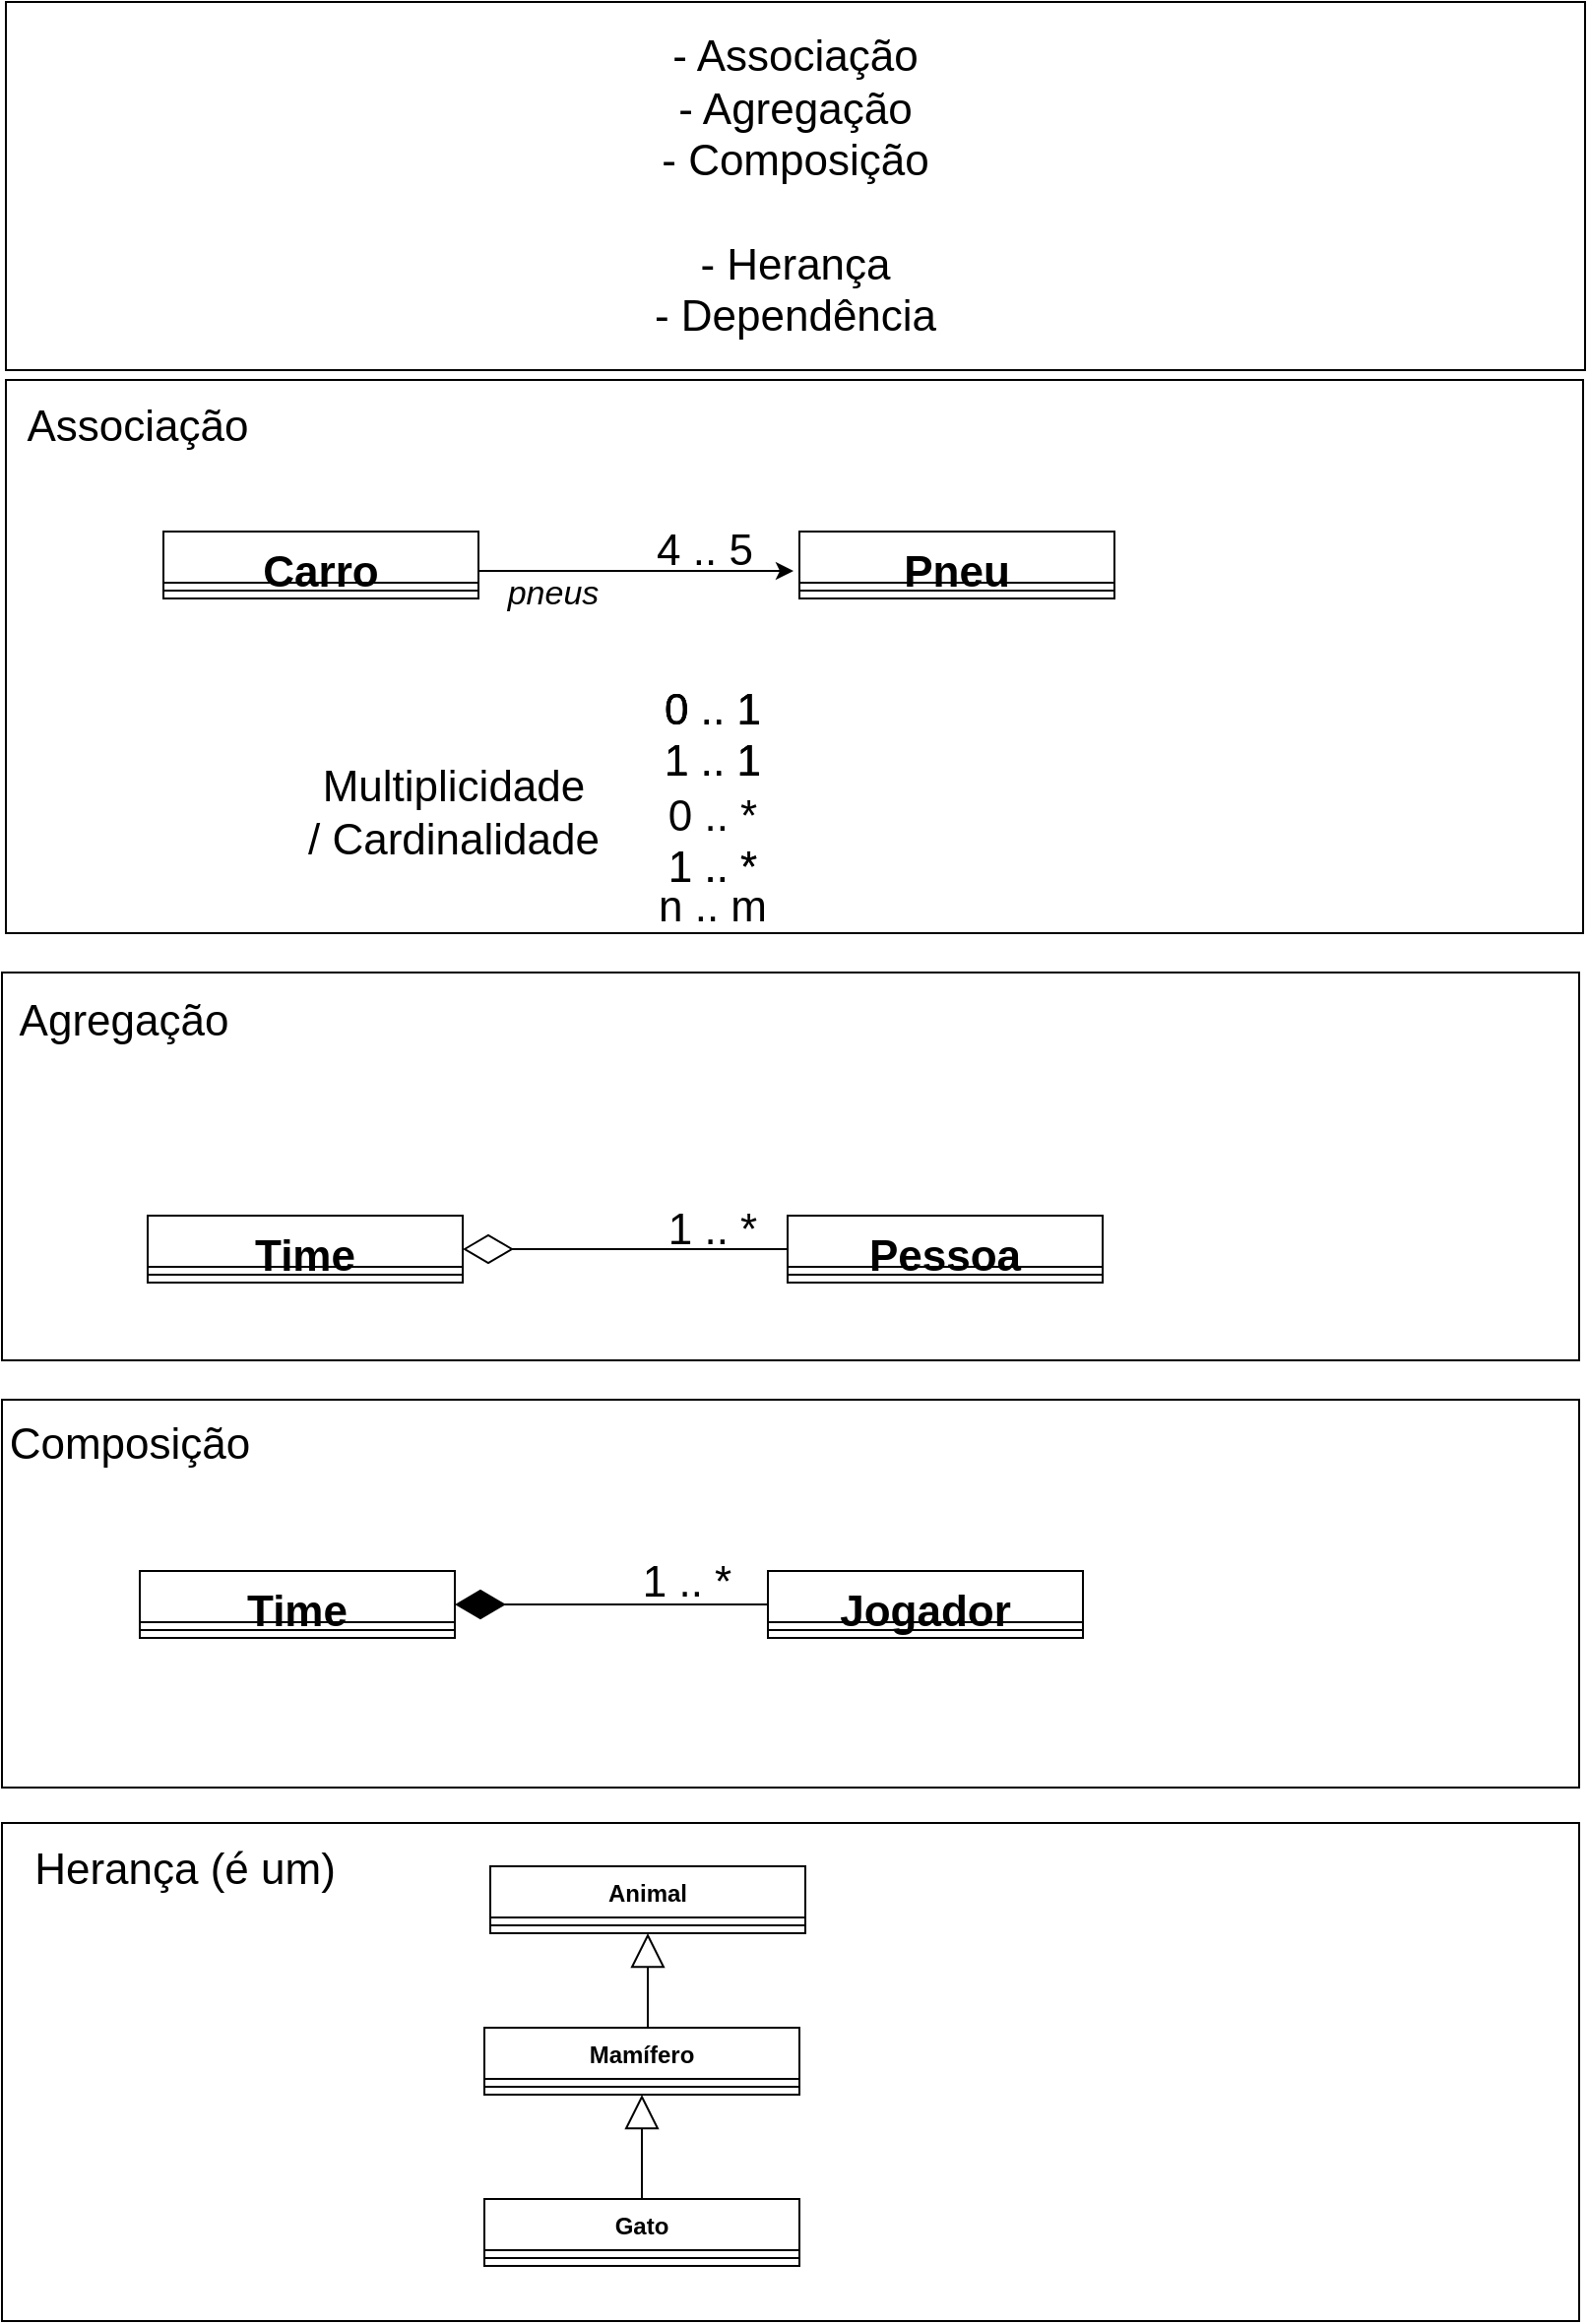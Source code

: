 <mxfile version="14.4.3" type="github">
  <diagram id="oidKAotuflDEEQi21nP8" name="Page-1">
    <mxGraphModel dx="841" dy="668" grid="0" gridSize="10" guides="1" tooltips="1" connect="1" arrows="1" fold="1" page="1" pageScale="1" pageWidth="827" pageHeight="1169" background="#ffffff" math="0" shadow="0">
      <root>
        <mxCell id="0" />
        <mxCell id="1" parent="0" />
        <mxCell id="biDsljLJ2qvcuqTwJUGm-1" value="- Associação&lt;br&gt;- Agregação&lt;br&gt;- Composição&lt;br&gt;&lt;br&gt;- Herança&lt;br&gt;- Dependência" style="rounded=0;whiteSpace=wrap;html=1;fontSize=22;" parent="1" vertex="1">
          <mxGeometry x="11" y="13" width="802" height="187" as="geometry" />
        </mxCell>
        <mxCell id="biDsljLJ2qvcuqTwJUGm-2" value="" style="rounded=0;whiteSpace=wrap;html=1;fontSize=22;" parent="1" vertex="1">
          <mxGeometry x="11" y="205" width="801" height="281" as="geometry" />
        </mxCell>
        <mxCell id="biDsljLJ2qvcuqTwJUGm-3" value="Associação" style="text;html=1;strokeColor=none;fillColor=none;align=center;verticalAlign=middle;whiteSpace=wrap;rounded=0;fontSize=22;" parent="1" vertex="1">
          <mxGeometry x="58" y="219" width="40" height="20" as="geometry" />
        </mxCell>
        <mxCell id="biDsljLJ2qvcuqTwJUGm-4" value="Carro" style="swimlane;fontStyle=1;align=center;verticalAlign=top;childLayout=stackLayout;horizontal=1;startSize=26;horizontalStack=0;resizeParent=1;resizeParentMax=0;resizeLast=0;collapsible=1;marginBottom=0;fontSize=22;" parent="1" vertex="1">
          <mxGeometry x="91" y="282" width="160" height="34" as="geometry" />
        </mxCell>
        <mxCell id="biDsljLJ2qvcuqTwJUGm-6" value="" style="line;strokeWidth=1;fillColor=none;align=left;verticalAlign=middle;spacingTop=-1;spacingLeft=3;spacingRight=3;rotatable=0;labelPosition=right;points=[];portConstraint=eastwest;" parent="biDsljLJ2qvcuqTwJUGm-4" vertex="1">
          <mxGeometry y="26" width="160" height="8" as="geometry" />
        </mxCell>
        <mxCell id="biDsljLJ2qvcuqTwJUGm-8" value="Pneu" style="swimlane;fontStyle=1;align=center;verticalAlign=top;childLayout=stackLayout;horizontal=1;startSize=26;horizontalStack=0;resizeParent=1;resizeParentMax=0;resizeLast=0;collapsible=1;marginBottom=0;fontSize=22;" parent="1" vertex="1">
          <mxGeometry x="414" y="282" width="160" height="34" as="geometry" />
        </mxCell>
        <mxCell id="biDsljLJ2qvcuqTwJUGm-10" value="" style="line;strokeWidth=1;fillColor=none;align=left;verticalAlign=middle;spacingTop=-1;spacingLeft=3;spacingRight=3;rotatable=0;labelPosition=right;points=[];portConstraint=eastwest;" parent="biDsljLJ2qvcuqTwJUGm-8" vertex="1">
          <mxGeometry y="26" width="160" height="8" as="geometry" />
        </mxCell>
        <mxCell id="biDsljLJ2qvcuqTwJUGm-12" value="" style="endArrow=classic;html=1;edgeStyle=orthogonalEdgeStyle;fontSize=22;endFill=1;" parent="1" edge="1">
          <mxGeometry relative="1" as="geometry">
            <mxPoint x="251" y="302" as="sourcePoint" />
            <mxPoint x="411" y="302" as="targetPoint" />
          </mxGeometry>
        </mxCell>
        <mxCell id="biDsljLJ2qvcuqTwJUGm-15" value="4 .. 5" style="text;html=1;strokeColor=none;fillColor=none;align=center;verticalAlign=middle;whiteSpace=wrap;rounded=0;fontSize=22;" parent="1" vertex="1">
          <mxGeometry x="328" y="282" width="76" height="20" as="geometry" />
        </mxCell>
        <mxCell id="biDsljLJ2qvcuqTwJUGm-16" value="0 .. *" style="text;html=1;strokeColor=none;fillColor=none;align=center;verticalAlign=middle;whiteSpace=wrap;rounded=0;fontSize=22;" parent="1" vertex="1">
          <mxGeometry x="332" y="417" width="76" height="20" as="geometry" />
        </mxCell>
        <mxCell id="biDsljLJ2qvcuqTwJUGm-17" value="1 .. 1" style="text;html=1;strokeColor=none;fillColor=none;align=center;verticalAlign=middle;whiteSpace=wrap;rounded=0;fontSize=22;" parent="1" vertex="1">
          <mxGeometry x="332" y="389" width="76" height="20" as="geometry" />
        </mxCell>
        <mxCell id="biDsljLJ2qvcuqTwJUGm-18" value="0 .. 1" style="text;html=1;strokeColor=none;fillColor=none;align=center;verticalAlign=middle;whiteSpace=wrap;rounded=0;fontSize=22;" parent="1" vertex="1">
          <mxGeometry x="332" y="363" width="76" height="20" as="geometry" />
        </mxCell>
        <mxCell id="biDsljLJ2qvcuqTwJUGm-19" value="1 .. *" style="text;html=1;strokeColor=none;fillColor=none;align=center;verticalAlign=middle;whiteSpace=wrap;rounded=0;fontSize=22;" parent="1" vertex="1">
          <mxGeometry x="332" y="443" width="76" height="20" as="geometry" />
        </mxCell>
        <mxCell id="biDsljLJ2qvcuqTwJUGm-20" value="n .. m" style="text;html=1;strokeColor=none;fillColor=none;align=center;verticalAlign=middle;whiteSpace=wrap;rounded=0;fontSize=22;" parent="1" vertex="1">
          <mxGeometry x="332" y="463" width="76" height="20" as="geometry" />
        </mxCell>
        <mxCell id="biDsljLJ2qvcuqTwJUGm-22" value="Multiplicidade&lt;br&gt;/ Cardinalidade" style="text;html=1;strokeColor=none;fillColor=none;align=center;verticalAlign=middle;whiteSpace=wrap;rounded=0;fontSize=22;" parent="1" vertex="1">
          <mxGeometry x="149" y="396" width="179" height="57" as="geometry" />
        </mxCell>
        <mxCell id="biDsljLJ2qvcuqTwJUGm-23" value="0 .. 1" style="text;html=1;strokeColor=none;fillColor=none;align=center;verticalAlign=middle;whiteSpace=wrap;rounded=0;fontSize=22;" parent="1" vertex="1">
          <mxGeometry x="332" y="363" width="76" height="20" as="geometry" />
        </mxCell>
        <mxCell id="biDsljLJ2qvcuqTwJUGm-24" value="1 .. 1" style="text;html=1;strokeColor=none;fillColor=none;align=center;verticalAlign=middle;whiteSpace=wrap;rounded=0;fontSize=22;" parent="1" vertex="1">
          <mxGeometry x="332" y="389" width="76" height="20" as="geometry" />
        </mxCell>
        <mxCell id="biDsljLJ2qvcuqTwJUGm-25" value="0 .. 1" style="text;html=1;strokeColor=none;fillColor=none;align=center;verticalAlign=middle;whiteSpace=wrap;rounded=0;fontSize=22;" parent="1" vertex="1">
          <mxGeometry x="332" y="363" width="76" height="20" as="geometry" />
        </mxCell>
        <mxCell id="biDsljLJ2qvcuqTwJUGm-26" value="1 .. 1" style="text;html=1;strokeColor=none;fillColor=none;align=center;verticalAlign=middle;whiteSpace=wrap;rounded=0;fontSize=22;" parent="1" vertex="1">
          <mxGeometry x="332" y="389" width="76" height="20" as="geometry" />
        </mxCell>
        <mxCell id="biDsljLJ2qvcuqTwJUGm-27" value="1 .. *" style="text;html=1;strokeColor=none;fillColor=none;align=center;verticalAlign=middle;whiteSpace=wrap;rounded=0;fontSize=22;" parent="1" vertex="1">
          <mxGeometry x="332" y="443" width="76" height="20" as="geometry" />
        </mxCell>
        <mxCell id="biDsljLJ2qvcuqTwJUGm-28" value="" style="rounded=0;whiteSpace=wrap;html=1;fontSize=22;" parent="1" vertex="1">
          <mxGeometry x="9" y="506" width="801" height="197" as="geometry" />
        </mxCell>
        <mxCell id="biDsljLJ2qvcuqTwJUGm-29" value="Agregação" style="text;html=1;strokeColor=none;fillColor=none;align=center;verticalAlign=middle;whiteSpace=wrap;rounded=0;fontSize=22;" parent="1" vertex="1">
          <mxGeometry x="51" y="521" width="40" height="20" as="geometry" />
        </mxCell>
        <mxCell id="biDsljLJ2qvcuqTwJUGm-38" style="edgeStyle=orthogonalEdgeStyle;rounded=0;orthogonalLoop=1;jettySize=auto;html=1;exitX=0;exitY=0.5;exitDx=0;exitDy=0;endArrow=diamondThin;endFill=0;fontSize=22;entryX=1;entryY=0.5;entryDx=0;entryDy=0;endSize=23;" parent="1" source="biDsljLJ2qvcuqTwJUGm-30" target="biDsljLJ2qvcuqTwJUGm-34" edge="1">
          <mxGeometry relative="1" as="geometry" />
        </mxCell>
        <mxCell id="biDsljLJ2qvcuqTwJUGm-30" value="Pessoa" style="swimlane;fontStyle=1;align=center;verticalAlign=top;childLayout=stackLayout;horizontal=1;startSize=26;horizontalStack=0;resizeParent=1;resizeParentMax=0;resizeLast=0;collapsible=1;marginBottom=0;fontSize=22;" parent="1" vertex="1">
          <mxGeometry x="408" y="629.5" width="160" height="34" as="geometry" />
        </mxCell>
        <mxCell id="biDsljLJ2qvcuqTwJUGm-32" value="" style="line;strokeWidth=1;fillColor=none;align=left;verticalAlign=middle;spacingTop=-1;spacingLeft=3;spacingRight=3;rotatable=0;labelPosition=right;points=[];portConstraint=eastwest;" parent="biDsljLJ2qvcuqTwJUGm-30" vertex="1">
          <mxGeometry y="26" width="160" height="8" as="geometry" />
        </mxCell>
        <mxCell id="biDsljLJ2qvcuqTwJUGm-34" value="Time" style="swimlane;fontStyle=1;align=center;verticalAlign=top;childLayout=stackLayout;horizontal=1;startSize=26;horizontalStack=0;resizeParent=1;resizeParentMax=0;resizeLast=0;collapsible=1;marginBottom=0;fontSize=22;" parent="1" vertex="1">
          <mxGeometry x="83" y="629.5" width="160" height="34" as="geometry" />
        </mxCell>
        <mxCell id="biDsljLJ2qvcuqTwJUGm-36" value="" style="line;strokeWidth=1;fillColor=none;align=left;verticalAlign=middle;spacingTop=-1;spacingLeft=3;spacingRight=3;rotatable=0;labelPosition=right;points=[];portConstraint=eastwest;" parent="biDsljLJ2qvcuqTwJUGm-34" vertex="1">
          <mxGeometry y="26" width="160" height="8" as="geometry" />
        </mxCell>
        <mxCell id="biDsljLJ2qvcuqTwJUGm-39" value="1 .. *" style="text;html=1;strokeColor=none;fillColor=none;align=center;verticalAlign=middle;whiteSpace=wrap;rounded=0;fontSize=22;" parent="1" vertex="1">
          <mxGeometry x="332" y="627" width="76" height="20" as="geometry" />
        </mxCell>
        <mxCell id="biDsljLJ2qvcuqTwJUGm-40" value="" style="rounded=0;whiteSpace=wrap;html=1;fontSize=22;" parent="1" vertex="1">
          <mxGeometry x="9" y="723" width="801" height="197" as="geometry" />
        </mxCell>
        <mxCell id="biDsljLJ2qvcuqTwJUGm-41" value="Composição" style="text;html=1;strokeColor=none;fillColor=none;align=center;verticalAlign=middle;whiteSpace=wrap;rounded=0;fontSize=22;" parent="1" vertex="1">
          <mxGeometry x="54" y="736" width="40" height="20" as="geometry" />
        </mxCell>
        <mxCell id="biDsljLJ2qvcuqTwJUGm-42" value="Time" style="swimlane;fontStyle=1;align=center;verticalAlign=top;childLayout=stackLayout;horizontal=1;startSize=26;horizontalStack=0;resizeParent=1;resizeParentMax=0;resizeLast=0;collapsible=1;marginBottom=0;fontSize=22;" parent="1" vertex="1">
          <mxGeometry x="79" y="810" width="160" height="34" as="geometry" />
        </mxCell>
        <mxCell id="biDsljLJ2qvcuqTwJUGm-43" value="" style="line;strokeWidth=1;fillColor=none;align=left;verticalAlign=middle;spacingTop=-1;spacingLeft=3;spacingRight=3;rotatable=0;labelPosition=right;points=[];portConstraint=eastwest;" parent="biDsljLJ2qvcuqTwJUGm-42" vertex="1">
          <mxGeometry y="26" width="160" height="8" as="geometry" />
        </mxCell>
        <mxCell id="biDsljLJ2qvcuqTwJUGm-46" style="edgeStyle=orthogonalEdgeStyle;rounded=0;orthogonalLoop=1;jettySize=auto;html=1;exitX=0;exitY=0.5;exitDx=0;exitDy=0;entryX=1;entryY=0.5;entryDx=0;entryDy=0;endArrow=diamondThin;endFill=1;endSize=23;fontSize=22;" parent="1" source="biDsljLJ2qvcuqTwJUGm-44" target="biDsljLJ2qvcuqTwJUGm-42" edge="1">
          <mxGeometry relative="1" as="geometry" />
        </mxCell>
        <mxCell id="biDsljLJ2qvcuqTwJUGm-44" value="Jogador" style="swimlane;fontStyle=1;align=center;verticalAlign=top;childLayout=stackLayout;horizontal=1;startSize=26;horizontalStack=0;resizeParent=1;resizeParentMax=0;resizeLast=0;collapsible=1;marginBottom=0;fontSize=22;" parent="1" vertex="1">
          <mxGeometry x="398" y="810" width="160" height="34" as="geometry" />
        </mxCell>
        <mxCell id="biDsljLJ2qvcuqTwJUGm-45" value="" style="line;strokeWidth=1;fillColor=none;align=left;verticalAlign=middle;spacingTop=-1;spacingLeft=3;spacingRight=3;rotatable=0;labelPosition=right;points=[];portConstraint=eastwest;" parent="biDsljLJ2qvcuqTwJUGm-44" vertex="1">
          <mxGeometry y="26" width="160" height="8" as="geometry" />
        </mxCell>
        <mxCell id="biDsljLJ2qvcuqTwJUGm-47" value="1 .. *" style="text;html=1;strokeColor=none;fillColor=none;align=center;verticalAlign=middle;whiteSpace=wrap;rounded=0;fontSize=22;" parent="1" vertex="1">
          <mxGeometry x="319" y="806" width="76" height="20" as="geometry" />
        </mxCell>
        <mxCell id="biDsljLJ2qvcuqTwJUGm-48" value="&lt;i&gt;&lt;font style=&quot;font-size: 17px&quot;&gt;pneus&lt;/font&gt;&lt;/i&gt;" style="text;html=1;strokeColor=none;fillColor=none;align=center;verticalAlign=middle;whiteSpace=wrap;rounded=0;fontSize=22;" parent="1" vertex="1">
          <mxGeometry x="251" y="302" width="76" height="20" as="geometry" />
        </mxCell>
        <mxCell id="O-chyJX1uRSNyFMLqIYp-1" value="" style="rounded=0;whiteSpace=wrap;html=1;fontSize=22;" vertex="1" parent="1">
          <mxGeometry x="9" y="938" width="801" height="253" as="geometry" />
        </mxCell>
        <mxCell id="O-chyJX1uRSNyFMLqIYp-2" value="Herança (é um)" style="text;html=1;strokeColor=none;fillColor=none;align=center;verticalAlign=middle;whiteSpace=wrap;rounded=0;fontSize=22;" vertex="1" parent="1">
          <mxGeometry x="19" y="952" width="166" height="20" as="geometry" />
        </mxCell>
        <mxCell id="O-chyJX1uRSNyFMLqIYp-3" value="Animal" style="swimlane;fontStyle=1;align=center;verticalAlign=top;childLayout=stackLayout;horizontal=1;startSize=26;horizontalStack=0;resizeParent=1;resizeParentMax=0;resizeLast=0;collapsible=1;marginBottom=0;" vertex="1" parent="1">
          <mxGeometry x="257" y="960" width="160" height="34" as="geometry" />
        </mxCell>
        <mxCell id="O-chyJX1uRSNyFMLqIYp-5" value="" style="line;strokeWidth=1;fillColor=none;align=left;verticalAlign=middle;spacingTop=-1;spacingLeft=3;spacingRight=3;rotatable=0;labelPosition=right;points=[];portConstraint=eastwest;" vertex="1" parent="O-chyJX1uRSNyFMLqIYp-3">
          <mxGeometry y="26" width="160" height="8" as="geometry" />
        </mxCell>
        <mxCell id="O-chyJX1uRSNyFMLqIYp-9" style="edgeStyle=orthogonalEdgeStyle;rounded=0;orthogonalLoop=1;jettySize=auto;html=1;exitX=0.5;exitY=0;exitDx=0;exitDy=0;entryX=0.5;entryY=1;entryDx=0;entryDy=0;endArrow=block;endFill=0;strokeWidth=1;endSize=15;" edge="1" parent="1" source="O-chyJX1uRSNyFMLqIYp-7" target="O-chyJX1uRSNyFMLqIYp-3">
          <mxGeometry relative="1" as="geometry" />
        </mxCell>
        <mxCell id="O-chyJX1uRSNyFMLqIYp-7" value="Mamífero" style="swimlane;fontStyle=1;align=center;verticalAlign=top;childLayout=stackLayout;horizontal=1;startSize=26;horizontalStack=0;resizeParent=1;resizeParentMax=0;resizeLast=0;collapsible=1;marginBottom=0;" vertex="1" parent="1">
          <mxGeometry x="254" y="1042" width="160" height="34" as="geometry" />
        </mxCell>
        <mxCell id="O-chyJX1uRSNyFMLqIYp-8" value="" style="line;strokeWidth=1;fillColor=none;align=left;verticalAlign=middle;spacingTop=-1;spacingLeft=3;spacingRight=3;rotatable=0;labelPosition=right;points=[];portConstraint=eastwest;" vertex="1" parent="O-chyJX1uRSNyFMLqIYp-7">
          <mxGeometry y="26" width="160" height="8" as="geometry" />
        </mxCell>
        <mxCell id="O-chyJX1uRSNyFMLqIYp-13" style="edgeStyle=orthogonalEdgeStyle;rounded=0;orthogonalLoop=1;jettySize=auto;html=1;exitX=0.5;exitY=0;exitDx=0;exitDy=0;entryX=0.5;entryY=1;entryDx=0;entryDy=0;endArrow=block;endFill=0;endSize=15;strokeWidth=1;" edge="1" parent="1" source="O-chyJX1uRSNyFMLqIYp-10" target="O-chyJX1uRSNyFMLqIYp-7">
          <mxGeometry relative="1" as="geometry" />
        </mxCell>
        <mxCell id="O-chyJX1uRSNyFMLqIYp-10" value="Gato" style="swimlane;fontStyle=1;align=center;verticalAlign=top;childLayout=stackLayout;horizontal=1;startSize=26;horizontalStack=0;resizeParent=1;resizeParentMax=0;resizeLast=0;collapsible=1;marginBottom=0;" vertex="1" parent="1">
          <mxGeometry x="254" y="1129" width="160" height="34" as="geometry" />
        </mxCell>
        <mxCell id="O-chyJX1uRSNyFMLqIYp-11" value="" style="line;strokeWidth=1;fillColor=none;align=left;verticalAlign=middle;spacingTop=-1;spacingLeft=3;spacingRight=3;rotatable=0;labelPosition=right;points=[];portConstraint=eastwest;" vertex="1" parent="O-chyJX1uRSNyFMLqIYp-10">
          <mxGeometry y="26" width="160" height="8" as="geometry" />
        </mxCell>
      </root>
    </mxGraphModel>
  </diagram>
</mxfile>
